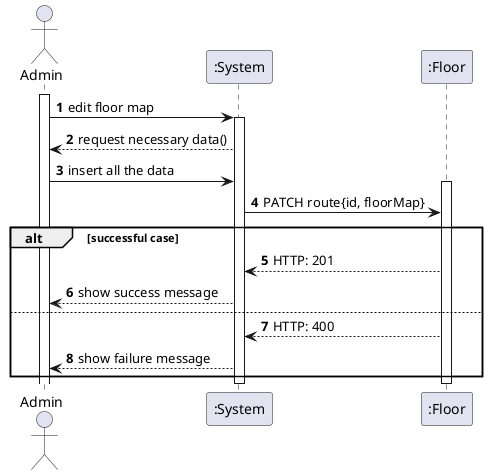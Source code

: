 @startuml
autonumber
'hide footbox
actor "Admin" as admin

participant ":System" as sys
participant ":Floor" as floor

activate admin

admin -> sys: edit floor map
activate sys

sys --> admin: request necessary data()
admin -> sys : insert all the data
activate floor
sys -> floor: PATCH route{id, floorMap}

alt successful case
    floor --> sys: HTTP: 201
    sys --> admin: show success message
else
    floor --> sys: HTTP: 400
    sys --> admin: show failure message
end
deactivate floor
deactivate sys
@enduml
